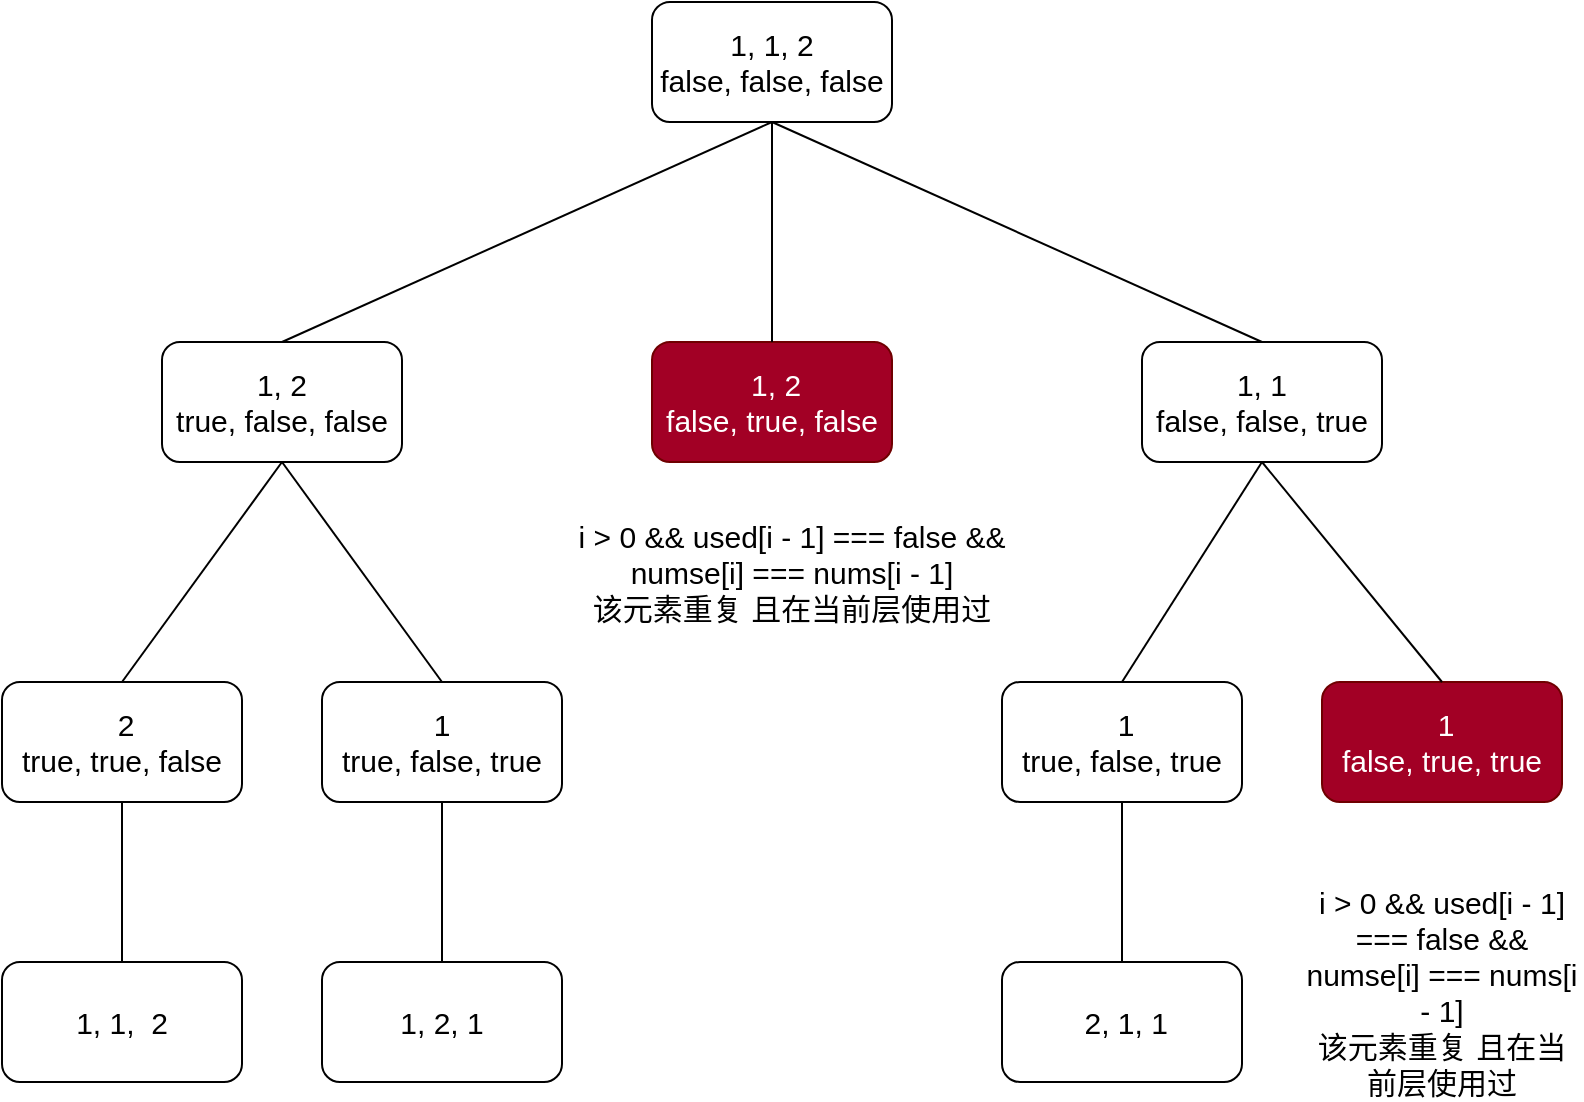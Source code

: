 <mxfile>
    <diagram id="Ub2ydL5xd-s3lPaRX3UT" name="Page-1">
        <mxGraphModel dx="1069" dy="787" grid="1" gridSize="10" guides="1" tooltips="1" connect="1" arrows="1" fold="1" page="1" pageScale="1" pageWidth="850" pageHeight="1100" math="0" shadow="0">
            <root>
                <mxCell id="0"/>
                <mxCell id="1" parent="0"/>
                <mxCell id="2" value="&lt;font style=&quot;font-size: 15px;&quot;&gt;1, 1, 2&lt;br&gt;false, false, false&lt;br&gt;&lt;/font&gt;" style="rounded=1;whiteSpace=wrap;html=1;" vertex="1" parent="1">
                    <mxGeometry x="360" y="60" width="120" height="60" as="geometry"/>
                </mxCell>
                <mxCell id="6" value="&lt;font style=&quot;font-size: 15px;&quot;&gt;1, 2&lt;br&gt;true, false, false&lt;br&gt;&lt;/font&gt;" style="rounded=1;whiteSpace=wrap;html=1;" vertex="1" parent="1">
                    <mxGeometry x="115" y="230" width="120" height="60" as="geometry"/>
                </mxCell>
                <mxCell id="7" value="&lt;font style=&quot;font-size: 15px;&quot;&gt;&amp;nbsp;1, 2&lt;br&gt;false, true, false&lt;br&gt;&lt;/font&gt;" style="rounded=1;whiteSpace=wrap;html=1;fillColor=#a20025;fontColor=#ffffff;strokeColor=#6F0000;" vertex="1" parent="1">
                    <mxGeometry x="360" y="230" width="120" height="60" as="geometry"/>
                </mxCell>
                <mxCell id="8" value="&lt;font style=&quot;font-size: 15px;&quot;&gt;1, 1&lt;br&gt;false, false, true&lt;br&gt;&lt;/font&gt;" style="rounded=1;whiteSpace=wrap;html=1;" vertex="1" parent="1">
                    <mxGeometry x="605" y="230" width="120" height="60" as="geometry"/>
                </mxCell>
                <mxCell id="9" value="&lt;font style=&quot;font-size: 15px;&quot;&gt;&amp;nbsp;2&lt;span style=&quot;color: rgba(0, 0, 0, 0); font-family: monospace; font-size: 0px; text-align: start;&quot;&gt;%3CmxGraphModel%3E%3Croot%3E%3CmxCell%20id%3D%220%22%2F%3E%3CmxCell%20id%3D%221%22%20parent%3D%220%22%2F%3E%3CmxCell%20id%3D%222%22%20value%3D%22%26lt%3Bfont%20style%3D%26quot%3Bfont-size%3A%2015px%3B%26quot%3B%26gt%3B1%2C%201%2C%202%26lt%3Bbr%26gt%3Bfalse%2C%20false%2C%20false%26lt%3Bbr%26gt%3B%26lt%3B%2Ffont%26gt%3B%22%20style%3D%22rounded%3D1%3BwhiteSpace%3Dwrap%3Bhtml%3D1%3B%22%20vertex%3D%221%22%20parent%3D%221%22%3E%3CmxGeometry%20x%3D%22365%22%20y%3D%22160%22%20width%3D%22120%22%20height%3D%2260%22%20as%3D%22geometry%22%2F%3E%3C%2FmxCell%3E%3C%2Froot%3E%3C%2FmxGraphModel%3E&lt;/span&gt;&lt;br&gt;true, true, false&lt;br&gt;&lt;/font&gt;" style="rounded=1;whiteSpace=wrap;html=1;" vertex="1" parent="1">
                    <mxGeometry x="35" y="400" width="120" height="60" as="geometry"/>
                </mxCell>
                <mxCell id="10" value="&lt;font style=&quot;font-size: 15px;&quot;&gt;1&lt;br&gt;true, false, true&lt;br&gt;&lt;/font&gt;" style="rounded=1;whiteSpace=wrap;html=1;" vertex="1" parent="1">
                    <mxGeometry x="195" y="400" width="120" height="60" as="geometry"/>
                </mxCell>
                <mxCell id="11" value="" style="endArrow=none;html=1;fontSize=15;entryX=0.5;entryY=1;entryDx=0;entryDy=0;exitX=0.5;exitY=0;exitDx=0;exitDy=0;" edge="1" parent="1" source="6" target="2">
                    <mxGeometry width="50" height="50" relative="1" as="geometry">
                        <mxPoint x="395" y="320" as="sourcePoint"/>
                        <mxPoint x="445" y="270" as="targetPoint"/>
                    </mxGeometry>
                </mxCell>
                <mxCell id="12" value="" style="endArrow=none;html=1;fontSize=15;entryX=0.5;entryY=1;entryDx=0;entryDy=0;" edge="1" parent="1" source="7" target="2">
                    <mxGeometry width="50" height="50" relative="1" as="geometry">
                        <mxPoint x="395" y="320" as="sourcePoint"/>
                        <mxPoint x="445" y="270" as="targetPoint"/>
                    </mxGeometry>
                </mxCell>
                <mxCell id="13" value="" style="endArrow=none;html=1;fontSize=15;entryX=0.5;entryY=1;entryDx=0;entryDy=0;exitX=0.5;exitY=0;exitDx=0;exitDy=0;" edge="1" parent="1" source="8" target="2">
                    <mxGeometry width="50" height="50" relative="1" as="geometry">
                        <mxPoint x="395" y="320" as="sourcePoint"/>
                        <mxPoint x="445" y="270" as="targetPoint"/>
                    </mxGeometry>
                </mxCell>
                <mxCell id="14" value="" style="endArrow=none;html=1;fontSize=15;entryX=0.5;entryY=1;entryDx=0;entryDy=0;exitX=0.5;exitY=0;exitDx=0;exitDy=0;" edge="1" parent="1" source="9" target="6">
                    <mxGeometry width="50" height="50" relative="1" as="geometry">
                        <mxPoint x="395" y="320" as="sourcePoint"/>
                        <mxPoint x="445" y="270" as="targetPoint"/>
                    </mxGeometry>
                </mxCell>
                <mxCell id="15" value="" style="endArrow=none;html=1;fontSize=15;entryX=0.5;entryY=1;entryDx=0;entryDy=0;exitX=0.5;exitY=0;exitDx=0;exitDy=0;" edge="1" parent="1" source="10" target="6">
                    <mxGeometry width="50" height="50" relative="1" as="geometry">
                        <mxPoint x="395" y="320" as="sourcePoint"/>
                        <mxPoint x="445" y="270" as="targetPoint"/>
                    </mxGeometry>
                </mxCell>
                <mxCell id="16" value="i &amp;gt; 0 &amp;amp;&amp;amp; used[i - 1] === false &amp;amp;&amp;amp; numse[i] === nums[i - 1]&lt;br&gt;该元素重复 且在当前层使用过" style="text;html=1;strokeColor=none;fillColor=none;align=center;verticalAlign=middle;whiteSpace=wrap;rounded=0;fontSize=15;" vertex="1" parent="1">
                    <mxGeometry x="295" y="300" width="270" height="90" as="geometry"/>
                </mxCell>
                <mxCell id="23" value="&lt;font style=&quot;font-size: 15px;&quot;&gt;1, 1,&amp;nbsp; 2&lt;span style=&quot;color: rgba(0, 0, 0, 0); font-family: monospace; font-size: 0px; text-align: start;&quot;&gt;%3CmxGraphModel%3E%3Croot%3E%3CmxCell%20id%3D%220%22%2F%3E%3CmxCell%20id%3D%221%22%20parent%3D%220%22%2F%3E%3CmxCell%20id%3D%222%22%20value%3D%22%26lt%3Bfont%20style%3D%26quot%3Bfont-size%3A%2015px%3B%26quot%3B%26gt%3B1%2C%201%2C%202%26lt%3Bbr%26gt%3Bfalse%2C%20false%2C%20false%26lt%3Bbr%26gt%3B%26lt%3B%2Ffont%26gt%3B%22%20style%3D%22rounded%3D1%3BwhiteSpace%3Dwrap%3Bhtml%3D1%3B%22%20vertex%3D%221%22%20parent%3D%221%22%3E%3CmxGeometry%20x%3D%22365%22%20y%3D%22160%22%20width%3D%22120%22%20height%3D%2260%22%20as%3D%22geometry%22%2F%3E%3C%2FmxCell%3E%3C%2Froot%3E%3C%2FmxGraphModel%3E&lt;/span&gt;&lt;br&gt;&lt;/font&gt;" style="rounded=1;whiteSpace=wrap;html=1;" vertex="1" parent="1">
                    <mxGeometry x="35" y="540" width="120" height="60" as="geometry"/>
                </mxCell>
                <mxCell id="24" value="&lt;font style=&quot;font-size: 15px;&quot;&gt;1, 2, 1&lt;br&gt;&lt;/font&gt;" style="rounded=1;whiteSpace=wrap;html=1;" vertex="1" parent="1">
                    <mxGeometry x="195" y="540" width="120" height="60" as="geometry"/>
                </mxCell>
                <mxCell id="25" value="" style="endArrow=none;html=1;fontSize=15;startSize=9;endSize=9;entryX=0.5;entryY=1;entryDx=0;entryDy=0;" edge="1" parent="1" source="23" target="9">
                    <mxGeometry width="50" height="50" relative="1" as="geometry">
                        <mxPoint x="395" y="300" as="sourcePoint"/>
                        <mxPoint x="445" y="250" as="targetPoint"/>
                    </mxGeometry>
                </mxCell>
                <mxCell id="26" value="" style="endArrow=none;html=1;fontSize=15;startSize=9;endSize=9;entryX=0.5;entryY=1;entryDx=0;entryDy=0;exitX=0.5;exitY=0;exitDx=0;exitDy=0;" edge="1" parent="1" source="24" target="10">
                    <mxGeometry width="50" height="50" relative="1" as="geometry">
                        <mxPoint x="395" y="300" as="sourcePoint"/>
                        <mxPoint x="445" y="250" as="targetPoint"/>
                    </mxGeometry>
                </mxCell>
                <mxCell id="27" value="&lt;font style=&quot;font-size: 15px;&quot;&gt;&amp;nbsp;1&lt;span style=&quot;color: rgba(0, 0, 0, 0); font-family: monospace; font-size: 0px; text-align: start;&quot;&gt;%3CmxGraphModel%3E%3Croot%3E%3CmxCell%20id%3D%220%22%2F%3E%3CmxCell%20id%3D%221%22%20parent%3D%220%22%2F%3E%3CmxCell%20id%3D%222%22%20value%3D%22%26lt%3Bfont%20style%3D%26quot%3Bfont-size%3A%2015px%3B%26quot%3B%26gt%3B1%2C%201%2C%202%26lt%3Bbr%26gt%3Bfalse%2C%20false%2C%20false%26lt%3Bbr%26gt%3B%26lt%3B%2Ffont%26gt%3B%22%20style%3D%22rounded%3D1%3BwhiteSpace%3Dwrap%3Bhtml%3D1%3B%22%20vertex%3D%221%22%20parent%3D%221%22%3E%3CmxGeometry%20x%3D%22365%22%20y%3D%22160%22%20width%3D%22120%22%20height%3D%2260%22%20as%3D%22geometry%22%2F%3E%3C%2FmxCell%3E%3C%2Froot%3E%3C%2FmxGraphModel%3E&lt;/span&gt;&lt;br&gt;true, false, true&lt;br&gt;&lt;/font&gt;" style="rounded=1;whiteSpace=wrap;html=1;" vertex="1" parent="1">
                    <mxGeometry x="535" y="400" width="120" height="60" as="geometry"/>
                </mxCell>
                <mxCell id="28" value="&lt;font style=&quot;font-size: 15px;&quot;&gt;&amp;nbsp;1&lt;span style=&quot;color: rgba(0, 0, 0, 0); font-family: monospace; font-size: 0px; text-align: start;&quot;&gt;%3CmxGraphModel%3E%3Croot%3E%3CmxCell%20id%3D%220%22%2F%3E%3CmxCell%20id%3D%221%22%20parent%3D%220%22%2F%3E%3CmxCell%20id%3D%222%22%20value%3D%22%26lt%3Bfont%20style%3D%26quot%3Bfont-size%3A%2015px%3B%26quot%3B%26gt%3B1%2C%201%2C%202%26lt%3Bbr%26gt%3Bfalse%2C%20false%2C%20false%26lt%3Bbr%26gt%3B%26lt%3B%2Ffont%26gt%3B%22%20style%3D%22rounded%3D1%3BwhiteSpace%3Dwrap%3Bhtml%3D1%3B%22%20vertex%3D%221%22%20parent%3D%221%22%3E%3CmxGeometry%20x%3D%22365%22%20y%3D%22160%22%20width%3D%22120%22%20height%3D%2260%22%20as%3D%22geometry%22%2F%3E%3C%2FmxCell%3E%3C%2Froot%3E%3C%2FmxGraphModel%3E&lt;/span&gt;&lt;br&gt;false, true, true&lt;br&gt;&lt;/font&gt;" style="rounded=1;whiteSpace=wrap;html=1;fillColor=#a20025;fontColor=#ffffff;strokeColor=#6F0000;" vertex="1" parent="1">
                    <mxGeometry x="695" y="400" width="120" height="60" as="geometry"/>
                </mxCell>
                <mxCell id="29" value="&lt;font style=&quot;font-size: 15px;&quot;&gt;&amp;nbsp;2, 1, 1&lt;span style=&quot;color: rgba(0, 0, 0, 0); font-family: monospace; font-size: 0px; text-align: start;&quot;&gt;%3CmxGraphModel%3E%3Croot%3E%3CmxCell%20id%3D%220%22%2F%3E%3CmxCell%20id%3D%221%22%20parent%3D%220%22%2F%3E%3CmxCell%20id%3D%222%22%20value%3D%22%26lt%3Bfont%20style%3D%26quot%3Bfont-size%3A%2015px%3B%26quot%3B%26gt%3B1%2C%201%2C%202%26lt%3Bbr%26gt%3Bfalse%2C%20false%2C%20false%26lt%3Bbr%26gt%3B%26lt%3B%2Ffont%26gt%3B%22%20style%3D%22rounded%3D1%3BwhiteSpace%3Dwrap%3Bhtml%3D1%3B%22%20vertex%3D%221%22%20parent%3D%221%22%3E%3CmxGeometry%20x%3D%22365%22%20y%3D%22160%22%20width%3D%22120%22%20height%3D%2260%22%20as%3D%22geometry%22%2F%3E%3C%2FmxCell%3E%3C%2Froot%3E%3C%2FmxGraphModel%3E&lt;/span&gt;&lt;br&gt;&lt;/font&gt;" style="rounded=1;whiteSpace=wrap;html=1;" vertex="1" parent="1">
                    <mxGeometry x="535" y="540" width="120" height="60" as="geometry"/>
                </mxCell>
                <mxCell id="30" value="" style="endArrow=none;html=1;fontSize=15;startSize=9;endSize=9;entryX=0.5;entryY=1;entryDx=0;entryDy=0;exitX=0.5;exitY=0;exitDx=0;exitDy=0;" edge="1" parent="1" source="27" target="8">
                    <mxGeometry width="50" height="50" relative="1" as="geometry">
                        <mxPoint x="395" y="300" as="sourcePoint"/>
                        <mxPoint x="445" y="250" as="targetPoint"/>
                    </mxGeometry>
                </mxCell>
                <mxCell id="31" value="" style="endArrow=none;html=1;fontSize=15;startSize=9;endSize=9;entryX=0.5;entryY=1;entryDx=0;entryDy=0;exitX=0.5;exitY=0;exitDx=0;exitDy=0;" edge="1" parent="1" source="28" target="8">
                    <mxGeometry width="50" height="50" relative="1" as="geometry">
                        <mxPoint x="395" y="300" as="sourcePoint"/>
                        <mxPoint x="445" y="250" as="targetPoint"/>
                    </mxGeometry>
                </mxCell>
                <mxCell id="32" value="" style="endArrow=none;html=1;fontSize=15;startSize=9;endSize=9;exitX=0.5;exitY=0;exitDx=0;exitDy=0;entryX=0.5;entryY=1;entryDx=0;entryDy=0;" edge="1" parent="1" source="29" target="27">
                    <mxGeometry width="50" height="50" relative="1" as="geometry">
                        <mxPoint x="395" y="310" as="sourcePoint"/>
                        <mxPoint x="605" y="470" as="targetPoint"/>
                    </mxGeometry>
                </mxCell>
                <mxCell id="33" value="i &amp;gt; 0 &amp;amp;&amp;amp; used[i - 1] === false &amp;amp;&amp;amp; numse[i] === nums[i - 1]&lt;br&gt;该元素重复 且在当前层使用过" style="text;html=1;strokeColor=none;fillColor=none;align=center;verticalAlign=middle;whiteSpace=wrap;rounded=0;fontSize=15;" vertex="1" parent="1">
                    <mxGeometry x="685" y="510" width="140" height="90" as="geometry"/>
                </mxCell>
            </root>
        </mxGraphModel>
    </diagram>
</mxfile>